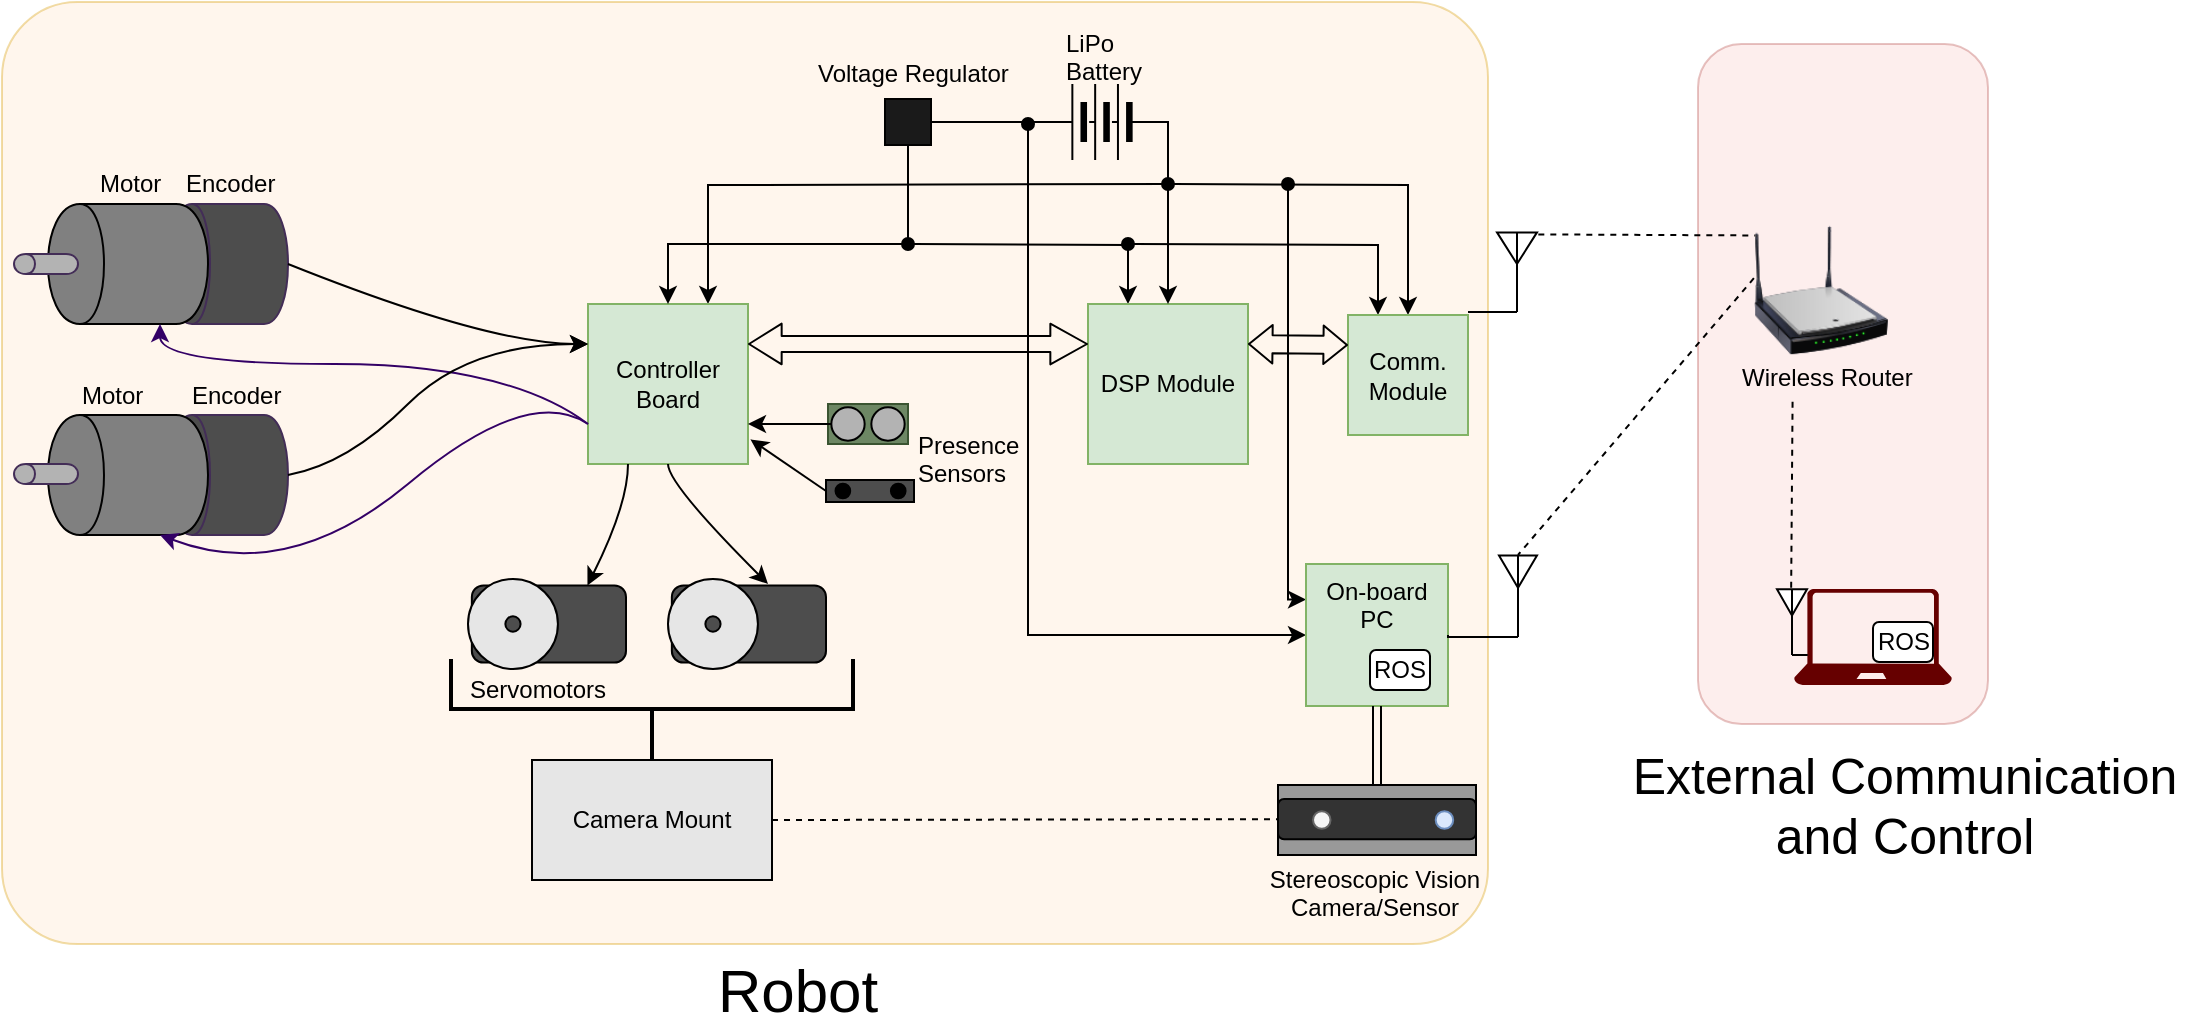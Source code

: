 <mxfile pages="1" version="11.2.8" type="device"><diagram id="gykcZUZakjNjfznMROaj" name="Page-1"><mxGraphModel dx="868" dy="850" grid="1" gridSize="10" guides="1" tooltips="1" connect="1" arrows="1" fold="1" page="0" pageScale="1" pageWidth="826" pageHeight="1169" math="0" shadow="0"><root><mxCell id="0"/><mxCell id="1" parent="0"/><mxCell id="uUIW1eMctYcMemelhOUY-22" value="" style="rounded=1;whiteSpace=wrap;html=1;fillColor=#f8cecc;opacity=35;strokeColor=#b85450;" parent="1" vertex="1"><mxGeometry x="905" width="145" height="340" as="geometry"/></mxCell><mxCell id="uUIW1eMctYcMemelhOUY-21" value="" style="rounded=1;whiteSpace=wrap;html=1;fillColor=#ffe6cc;strokeColor=#d79b00;opacity=35;arcSize=8;" parent="1" vertex="1"><mxGeometry x="57" y="-21" width="743" height="471" as="geometry"/></mxCell><mxCell id="gW2QOFQ6nPbm2OgjOtZw-6" value="" style="shape=cylinder;whiteSpace=wrap;html=1;boundedLbl=1;backgroundOutline=1;rotation=-90;fillColor=#4D4D4D;strokeColor=#432D57;fontColor=#ffffff;" parent="1" vertex="1"><mxGeometry x="140" y="80" width="60" height="60" as="geometry"/></mxCell><mxCell id="gW2QOFQ6nPbm2OgjOtZw-7" value="" style="shape=cylinder;whiteSpace=wrap;html=1;boundedLbl=1;backgroundOutline=1;rotation=-90;fillColor=#4D4D4D;strokeColor=#432D57;fontColor=#ffffff;" parent="1" vertex="1"><mxGeometry x="140" y="185.5" width="60" height="60" as="geometry"/></mxCell><mxCell id="gW2QOFQ6nPbm2OgjOtZw-66" style="edgeStyle=orthogonalEdgeStyle;rounded=0;orthogonalLoop=1;jettySize=auto;html=1;exitX=0.75;exitY=0;exitDx=0;exitDy=0;strokeColor=#000000;entryX=0.75;entryY=0;entryDx=0;entryDy=0;" parent="1" target="gW2QOFQ6nPbm2OgjOtZw-1" edge="1"><mxGeometry relative="1" as="geometry"><mxPoint x="640" y="70" as="sourcePoint"/></mxGeometry></mxCell><mxCell id="gW2QOFQ6nPbm2OgjOtZw-1" value="Controller Board" style="whiteSpace=wrap;html=1;aspect=fixed;fillColor=#d5e8d4;strokeColor=#82b366;" parent="1" vertex="1"><mxGeometry x="350" y="130" width="80" height="80" as="geometry"/></mxCell><mxCell id="gW2QOFQ6nPbm2OgjOtZw-2" value="" style="shape=cylinder;whiteSpace=wrap;html=1;boundedLbl=1;backgroundOutline=1;rotation=-90;fillColor=#808080;" parent="1" vertex="1"><mxGeometry x="90" y="70" width="60" height="80" as="geometry"/></mxCell><mxCell id="gW2QOFQ6nPbm2OgjOtZw-5" value="" style="shape=cylinder;whiteSpace=wrap;html=1;boundedLbl=1;backgroundOutline=1;rotation=-90;fillColor=#808080;" parent="1" vertex="1"><mxGeometry x="90" y="175.5" width="60" height="80" as="geometry"/></mxCell><mxCell id="gW2QOFQ6nPbm2OgjOtZw-11" value="" style="shape=cylinder;whiteSpace=wrap;html=1;boundedLbl=1;backgroundOutline=1;rotation=-90;fillColor=#B3B3B3;strokeColor=#432D57;fontColor=#ffffff;" parent="1" vertex="1"><mxGeometry x="74" y="199" width="10" height="32" as="geometry"/></mxCell><mxCell id="gW2QOFQ6nPbm2OgjOtZw-13" value="" style="shape=cylinder;whiteSpace=wrap;html=1;boundedLbl=1;backgroundOutline=1;rotation=-90;fillColor=#B3B3B3;strokeColor=#432D57;fontColor=#ffffff;" parent="1" vertex="1"><mxGeometry x="74" y="94" width="10" height="32" as="geometry"/></mxCell><mxCell id="gW2QOFQ6nPbm2OgjOtZw-16" value="" style="curved=1;endArrow=classic;html=1;exitX=0;exitY=0.75;exitDx=0;exitDy=0;entryX=0;entryY=0.7;entryDx=0;entryDy=0;strokeColor=#330066;" parent="1" source="gW2QOFQ6nPbm2OgjOtZw-1" target="gW2QOFQ6nPbm2OgjOtZw-2" edge="1"><mxGeometry width="50" height="50" relative="1" as="geometry"><mxPoint x="330" y="180" as="sourcePoint"/><mxPoint x="250" y="100" as="targetPoint"/><Array as="points"><mxPoint x="310" y="160"/><mxPoint x="136" y="160"/></Array></mxGeometry></mxCell><mxCell id="gW2QOFQ6nPbm2OgjOtZw-19" value="" style="curved=1;endArrow=classic;html=1;exitX=0;exitY=0.75;exitDx=0;exitDy=0;entryX=0;entryY=0.7;entryDx=0;entryDy=0;strokeColor=#330066;" parent="1" source="gW2QOFQ6nPbm2OgjOtZw-1" target="gW2QOFQ6nPbm2OgjOtZw-5" edge="1"><mxGeometry width="50" height="50" relative="1" as="geometry"><mxPoint x="60" y="320" as="sourcePoint"/><mxPoint x="110" y="270" as="targetPoint"/><Array as="points"><mxPoint x="320" y="170"/><mxPoint x="200" y="270"/></Array></mxGeometry></mxCell><mxCell id="gW2QOFQ6nPbm2OgjOtZw-20" value="" style="curved=1;endArrow=classic;html=1;exitX=0.5;exitY=1;exitDx=0;exitDy=0;entryX=0;entryY=0.25;entryDx=0;entryDy=0;" parent="1" source="gW2QOFQ6nPbm2OgjOtZw-6" target="gW2QOFQ6nPbm2OgjOtZw-1" edge="1"><mxGeometry width="50" height="50" relative="1" as="geometry"><mxPoint x="110" y="280" as="sourcePoint"/><mxPoint x="60" y="330" as="targetPoint"/><Array as="points"><mxPoint x="300" y="150"/></Array></mxGeometry></mxCell><mxCell id="gW2QOFQ6nPbm2OgjOtZw-21" value="" style="curved=1;endArrow=classic;html=1;exitX=0.5;exitY=1;exitDx=0;exitDy=0;entryX=0;entryY=0.25;entryDx=0;entryDy=0;" parent="1" source="gW2QOFQ6nPbm2OgjOtZw-7" target="gW2QOFQ6nPbm2OgjOtZw-1" edge="1"><mxGeometry width="50" height="50" relative="1" as="geometry"><mxPoint x="110" y="280" as="sourcePoint"/><mxPoint x="60" y="330" as="targetPoint"/><Array as="points"><mxPoint x="230" y="210"/><mxPoint x="290" y="150"/></Array></mxGeometry></mxCell><mxCell id="gW2QOFQ6nPbm2OgjOtZw-22" value="Motor" style="text;html=1;resizable=0;points=[];autosize=1;align=left;verticalAlign=top;spacingTop=-4;" parent="1" vertex="1"><mxGeometry x="104" y="60" width="50" height="20" as="geometry"/></mxCell><mxCell id="gW2QOFQ6nPbm2OgjOtZw-23" value="Encoder" style="text;html=1;resizable=0;points=[];autosize=1;align=left;verticalAlign=top;spacingTop=-4;" parent="1" vertex="1"><mxGeometry x="147" y="60" width="60" height="20" as="geometry"/></mxCell><mxCell id="gW2QOFQ6nPbm2OgjOtZw-24" value="Motor" style="text;html=1;resizable=0;points=[];autosize=1;align=left;verticalAlign=top;spacingTop=-4;" parent="1" vertex="1"><mxGeometry x="95" y="165.5" width="50" height="20" as="geometry"/></mxCell><mxCell id="gW2QOFQ6nPbm2OgjOtZw-25" value="Encoder" style="text;html=1;resizable=0;points=[];autosize=1;align=left;verticalAlign=top;spacingTop=-4;" parent="1" vertex="1"><mxGeometry x="150" y="165.5" width="60" height="20" as="geometry"/></mxCell><mxCell id="gW2QOFQ6nPbm2OgjOtZw-29" value="" style="group" parent="1" vertex="1" connectable="0"><mxGeometry x="470" y="180" width="40" height="20" as="geometry"/></mxCell><mxCell id="gW2QOFQ6nPbm2OgjOtZw-26" value="" style="rounded=0;whiteSpace=wrap;html=1;fillColor=#6d8764;strokeColor=#3A5431;fontColor=#ffffff;" parent="gW2QOFQ6nPbm2OgjOtZw-29" vertex="1"><mxGeometry width="40" height="20" as="geometry"/></mxCell><mxCell id="gW2QOFQ6nPbm2OgjOtZw-27" value="" style="ellipse;whiteSpace=wrap;html=1;aspect=fixed;fillColor=#B3B3B3;" parent="gW2QOFQ6nPbm2OgjOtZw-29" vertex="1"><mxGeometry x="1.667" y="1.667" width="16.667" height="16.667" as="geometry"/></mxCell><mxCell id="gW2QOFQ6nPbm2OgjOtZw-28" value="" style="ellipse;whiteSpace=wrap;html=1;aspect=fixed;fillColor=#B3B3B3;" parent="gW2QOFQ6nPbm2OgjOtZw-29" vertex="1"><mxGeometry x="21.667" y="1.667" width="16.667" height="16.667" as="geometry"/></mxCell><mxCell id="gW2QOFQ6nPbm2OgjOtZw-36" value="" style="group" parent="1" vertex="1" connectable="0"><mxGeometry x="469" y="218" width="44" height="11" as="geometry"/></mxCell><mxCell id="gW2QOFQ6nPbm2OgjOtZw-33" value="" style="rounded=0;whiteSpace=wrap;html=1;fillColor=#4D4D4D;" parent="gW2QOFQ6nPbm2OgjOtZw-36" vertex="1"><mxGeometry width="44" height="11" as="geometry"/></mxCell><mxCell id="gW2QOFQ6nPbm2OgjOtZw-34" value="" style="ellipse;whiteSpace=wrap;html=1;aspect=fixed;fillColor=#000000;" parent="gW2QOFQ6nPbm2OgjOtZw-36" vertex="1"><mxGeometry x="4.767" y="1.833" width="7.333" height="7.333" as="geometry"/></mxCell><mxCell id="gW2QOFQ6nPbm2OgjOtZw-35" value="" style="ellipse;whiteSpace=wrap;html=1;aspect=fixed;fillColor=#000000;" parent="gW2QOFQ6nPbm2OgjOtZw-36" vertex="1"><mxGeometry x="32.45" y="1.833" width="7.333" height="7.333" as="geometry"/></mxCell><mxCell id="gW2QOFQ6nPbm2OgjOtZw-38" value="Presence&lt;br&gt;Sensors" style="text;html=1;resizable=0;points=[];autosize=1;align=left;verticalAlign=top;spacingTop=-4;" parent="1" vertex="1"><mxGeometry x="513" y="191" width="70" height="30" as="geometry"/></mxCell><mxCell id="gW2QOFQ6nPbm2OgjOtZw-39" value="" style="endArrow=classic;html=1;strokeColor=#000000;exitX=0;exitY=0.5;exitDx=0;exitDy=0;entryX=1.015;entryY=0.846;entryDx=0;entryDy=0;entryPerimeter=0;" parent="1" source="gW2QOFQ6nPbm2OgjOtZw-33" target="gW2QOFQ6nPbm2OgjOtZw-1" edge="1"><mxGeometry width="50" height="50" relative="1" as="geometry"><mxPoint x="60" y="330" as="sourcePoint"/><mxPoint x="110" y="280" as="targetPoint"/></mxGeometry></mxCell><mxCell id="gW2QOFQ6nPbm2OgjOtZw-40" style="edgeStyle=orthogonalEdgeStyle;rounded=0;orthogonalLoop=1;jettySize=auto;html=1;exitX=0;exitY=0.5;exitDx=0;exitDy=0;entryX=1;entryY=0.75;entryDx=0;entryDy=0;strokeColor=#000000;" parent="1" source="gW2QOFQ6nPbm2OgjOtZw-27" target="gW2QOFQ6nPbm2OgjOtZw-1" edge="1"><mxGeometry relative="1" as="geometry"/></mxCell><mxCell id="gW2QOFQ6nPbm2OgjOtZw-44" value="" style="group" parent="1" vertex="1" connectable="0"><mxGeometry x="290" y="267.5" width="79" height="45" as="geometry"/></mxCell><mxCell id="gW2QOFQ6nPbm2OgjOtZw-41" value="" style="rounded=1;whiteSpace=wrap;html=1;fillColor=#4D4D4D;" parent="gW2QOFQ6nPbm2OgjOtZw-44" vertex="1"><mxGeometry x="1.927" y="3.214" width="77.073" height="38.571" as="geometry"/></mxCell><mxCell id="gW2QOFQ6nPbm2OgjOtZw-43" value="" style="verticalLabelPosition=bottom;verticalAlign=top;html=1;shape=mxgraph.basic.donut;dx=18.67;fillColor=#E6E6E6;" parent="gW2QOFQ6nPbm2OgjOtZw-44" vertex="1"><mxGeometry width="44.959" height="45" as="geometry"/></mxCell><mxCell id="gW2QOFQ6nPbm2OgjOtZw-45" value="" style="group" parent="1" vertex="1" connectable="0"><mxGeometry x="390" y="267.5" width="79" height="45" as="geometry"/></mxCell><mxCell id="gW2QOFQ6nPbm2OgjOtZw-46" value="" style="rounded=1;whiteSpace=wrap;html=1;fillColor=#4D4D4D;" parent="gW2QOFQ6nPbm2OgjOtZw-45" vertex="1"><mxGeometry x="1.927" y="3.214" width="77.073" height="38.571" as="geometry"/></mxCell><mxCell id="gW2QOFQ6nPbm2OgjOtZw-47" value="" style="verticalLabelPosition=bottom;verticalAlign=top;html=1;shape=mxgraph.basic.donut;dx=18.67;fillColor=#E6E6E6;" parent="gW2QOFQ6nPbm2OgjOtZw-45" vertex="1"><mxGeometry width="44.959" height="45" as="geometry"/></mxCell><mxCell id="gW2QOFQ6nPbm2OgjOtZw-48" value="" style="curved=1;endArrow=classic;html=1;strokeColor=#000000;exitX=0.25;exitY=1;exitDx=0;exitDy=0;entryX=0.75;entryY=0;entryDx=0;entryDy=0;" parent="1" source="gW2QOFQ6nPbm2OgjOtZw-1" target="gW2QOFQ6nPbm2OgjOtZw-41" edge="1"><mxGeometry width="50" height="50" relative="1" as="geometry"><mxPoint x="170" y="350" as="sourcePoint"/><mxPoint x="220" y="300" as="targetPoint"/><Array as="points"><mxPoint x="370" y="230"/></Array></mxGeometry></mxCell><mxCell id="gW2QOFQ6nPbm2OgjOtZw-49" value="" style="curved=1;endArrow=classic;html=1;strokeColor=#000000;exitX=0.5;exitY=1;exitDx=0;exitDy=0;" parent="1" source="gW2QOFQ6nPbm2OgjOtZw-1" edge="1"><mxGeometry width="50" height="50" relative="1" as="geometry"><mxPoint x="60" y="380" as="sourcePoint"/><mxPoint x="440" y="270" as="targetPoint"/><Array as="points"><mxPoint x="390" y="220"/></Array></mxGeometry></mxCell><mxCell id="gW2QOFQ6nPbm2OgjOtZw-50" value="Servomotors" style="text;html=1;resizable=0;points=[];autosize=1;align=left;verticalAlign=top;spacingTop=-4;" parent="1" vertex="1"><mxGeometry x="289" y="312.5" width="80" height="20" as="geometry"/></mxCell><mxCell id="gW2QOFQ6nPbm2OgjOtZw-51" value="" style="strokeWidth=2;html=1;shape=mxgraph.flowchart.annotation_2;align=left;pointerEvents=1;fillColor=#E6E6E6;rotation=-90;" parent="1" vertex="1"><mxGeometry x="357" y="232" width="50" height="201" as="geometry"/></mxCell><mxCell id="gW2QOFQ6nPbm2OgjOtZw-53" value="Camera Mount" style="rounded=0;whiteSpace=wrap;html=1;fillColor=#E6E6E6;" parent="1" vertex="1"><mxGeometry x="322" y="358" width="120" height="60" as="geometry"/></mxCell><mxCell id="gW2QOFQ6nPbm2OgjOtZw-63" style="edgeStyle=orthogonalEdgeStyle;rounded=0;orthogonalLoop=1;jettySize=auto;html=1;strokeColor=#000000;entryX=0.25;entryY=0;entryDx=0;entryDy=0;startArrow=oval;startFill=1;" parent="1" target="gW2QOFQ6nPbm2OgjOtZw-54" edge="1"><mxGeometry relative="1" as="geometry"><mxPoint x="510" y="100" as="sourcePoint"/></mxGeometry></mxCell><mxCell id="gW2QOFQ6nPbm2OgjOtZw-54" value="DSP Module" style="whiteSpace=wrap;html=1;aspect=fixed;fillColor=#d5e8d4;strokeColor=#82b366;" parent="1" vertex="1"><mxGeometry x="600" y="130" width="80" height="80" as="geometry"/></mxCell><mxCell id="gW2QOFQ6nPbm2OgjOtZw-55" value="" style="shape=flexArrow;endArrow=classic;startArrow=classic;html=1;strokeColor=#000000;entryX=0;entryY=0.25;entryDx=0;entryDy=0;exitX=1;exitY=0.25;exitDx=0;exitDy=0;width=8;startSize=5.11;startWidth=11.333;endWidth=11.333;endSize=5.777;" parent="1" source="gW2QOFQ6nPbm2OgjOtZw-1" target="gW2QOFQ6nPbm2OgjOtZw-54" edge="1"><mxGeometry width="50" height="50" relative="1" as="geometry"><mxPoint x="90" y="490" as="sourcePoint"/><mxPoint x="140" y="440" as="targetPoint"/></mxGeometry></mxCell><mxCell id="gW2QOFQ6nPbm2OgjOtZw-64" style="edgeStyle=orthogonalEdgeStyle;rounded=0;orthogonalLoop=1;jettySize=auto;html=1;exitX=0.25;exitY=0;exitDx=0;exitDy=0;strokeColor=#000000;entryX=0.25;entryY=0;entryDx=0;entryDy=0;startArrow=oval;startFill=1;" parent="1" target="gW2QOFQ6nPbm2OgjOtZw-56" edge="1"><mxGeometry relative="1" as="geometry"><mxPoint x="620" y="100" as="sourcePoint"/></mxGeometry></mxCell><mxCell id="gW2QOFQ6nPbm2OgjOtZw-67" style="edgeStyle=orthogonalEdgeStyle;rounded=0;orthogonalLoop=1;jettySize=auto;html=1;exitX=0.5;exitY=0;exitDx=0;exitDy=0;strokeColor=#000000;entryX=0.5;entryY=0;entryDx=0;entryDy=0;startArrow=oval;startFill=1;" parent="1" target="gW2QOFQ6nPbm2OgjOtZw-56" edge="1"><mxGeometry relative="1" as="geometry"><mxPoint x="640" y="70" as="sourcePoint"/></mxGeometry></mxCell><mxCell id="gW2QOFQ6nPbm2OgjOtZw-56" value="Comm. Module" style="whiteSpace=wrap;html=1;aspect=fixed;fillColor=#d5e8d4;strokeColor=#82b366;" parent="1" vertex="1"><mxGeometry x="730" y="135.5" width="60" height="60" as="geometry"/></mxCell><mxCell id="gW2QOFQ6nPbm2OgjOtZw-57" value="" style="shape=flexArrow;endArrow=classic;startArrow=classic;html=1;strokeColor=#000000;entryX=0;entryY=0.25;entryDx=0;entryDy=0;exitX=1;exitY=0.25;exitDx=0;exitDy=0;width=8.932;startSize=3.586;endSize=3.586;startWidth=9.334;endWidth=9.334;" parent="1" source="gW2QOFQ6nPbm2OgjOtZw-54" target="gW2QOFQ6nPbm2OgjOtZw-56" edge="1"><mxGeometry width="50" height="50" relative="1" as="geometry"><mxPoint x="200" y="490" as="sourcePoint"/><mxPoint x="250" y="440" as="targetPoint"/></mxGeometry></mxCell><mxCell id="uUIW1eMctYcMemelhOUY-18" style="edgeStyle=orthogonalEdgeStyle;rounded=0;orthogonalLoop=1;jettySize=auto;html=1;exitX=0.5;exitY=1;exitDx=0;exitDy=0;exitPerimeter=0;entryX=1;entryY=-0.023;entryDx=0;entryDy=0;entryPerimeter=0;endArrow=none;endFill=0;" parent="1" source="gW2QOFQ6nPbm2OgjOtZw-59" target="gW2QOFQ6nPbm2OgjOtZw-56" edge="1"><mxGeometry relative="1" as="geometry"/></mxCell><mxCell id="gW2QOFQ6nPbm2OgjOtZw-59" value="" style="verticalLabelPosition=bottom;shadow=0;dashed=0;align=center;fillColor=#ffffff;html=1;verticalAlign=top;strokeWidth=1;shape=mxgraph.electrical.radio.aerial_-_antenna_2;" parent="1" vertex="1"><mxGeometry x="804.5" y="94" width="20" height="40" as="geometry"/></mxCell><mxCell id="gW2QOFQ6nPbm2OgjOtZw-65" style="edgeStyle=orthogonalEdgeStyle;rounded=0;orthogonalLoop=1;jettySize=auto;html=1;exitX=0;exitY=0.5;exitDx=0;exitDy=0;entryX=0.5;entryY=0;entryDx=0;entryDy=0;strokeColor=#000000;" parent="1" source="gW2QOFQ6nPbm2OgjOtZw-60" target="gW2QOFQ6nPbm2OgjOtZw-54" edge="1"><mxGeometry relative="1" as="geometry"><Array as="points"><mxPoint x="640" y="39"/></Array></mxGeometry></mxCell><mxCell id="Ko3UYcd8Rs-02hnCy7-y-1" style="edgeStyle=orthogonalEdgeStyle;rounded=0;orthogonalLoop=1;jettySize=auto;html=1;exitX=1;exitY=0.5;exitDx=0;exitDy=0;entryX=1;entryY=0.5;entryDx=0;entryDy=0;endArrow=none;endFill=0;" edge="1" parent="1" source="gW2QOFQ6nPbm2OgjOtZw-60" target="gW2QOFQ6nPbm2OgjOtZw-82"><mxGeometry relative="1" as="geometry"/></mxCell><mxCell id="gW2QOFQ6nPbm2OgjOtZw-60" value="" style="pointerEvents=1;verticalLabelPosition=bottom;shadow=0;dashed=0;align=center;fillColor=#ffffff;html=1;verticalAlign=top;strokeWidth=1;shape=mxgraph.electrical.miscellaneous.batteryStack;rotation=180;" parent="1" vertex="1"><mxGeometry x="578.5" y="20" width="57" height="38" as="geometry"/></mxCell><mxCell id="gW2QOFQ6nPbm2OgjOtZw-72" value="" style="group" parent="1" vertex="1" connectable="0"><mxGeometry x="695" y="370.5" width="99" height="35" as="geometry"/></mxCell><mxCell id="gW2QOFQ6nPbm2OgjOtZw-68" value="" style="rounded=0;whiteSpace=wrap;html=1;fillColor=#999999;" parent="gW2QOFQ6nPbm2OgjOtZw-72" vertex="1"><mxGeometry width="99" height="35" as="geometry"/></mxCell><mxCell id="gW2QOFQ6nPbm2OgjOtZw-69" value="" style="rounded=1;whiteSpace=wrap;html=1;fillColor=#333333;" parent="gW2QOFQ6nPbm2OgjOtZw-72" vertex="1"><mxGeometry y="7" width="99" height="20.125" as="geometry"/></mxCell><mxCell id="gW2QOFQ6nPbm2OgjOtZw-70" value="" style="ellipse;whiteSpace=wrap;html=1;aspect=fixed;fillColor=#f5f5f5;strokeColor=#666666;fontColor=#333333;" parent="gW2QOFQ6nPbm2OgjOtZw-72" vertex="1"><mxGeometry x="17.522" y="13.125" width="8.75" height="8.75" as="geometry"/></mxCell><mxCell id="gW2QOFQ6nPbm2OgjOtZw-71" value="" style="ellipse;whiteSpace=wrap;html=1;aspect=fixed;fillColor=#dae8fc;strokeColor=#6c8ebf;" parent="gW2QOFQ6nPbm2OgjOtZw-72" vertex="1"><mxGeometry x="78.85" y="13.125" width="8.75" height="8.75" as="geometry"/></mxCell><mxCell id="gW2QOFQ6nPbm2OgjOtZw-73" value="" style="endArrow=none;dashed=1;html=1;strokeColor=#000000;entryX=0;entryY=0.5;entryDx=0;entryDy=0;exitX=1;exitY=0.5;exitDx=0;exitDy=0;" parent="1" source="gW2QOFQ6nPbm2OgjOtZw-53" target="gW2QOFQ6nPbm2OgjOtZw-69" edge="1"><mxGeometry width="50" height="50" relative="1" as="geometry"><mxPoint x="170" y="490" as="sourcePoint"/><mxPoint x="220" y="440" as="targetPoint"/></mxGeometry></mxCell><mxCell id="Ko3UYcd8Rs-02hnCy7-y-3" style="edgeStyle=orthogonalEdgeStyle;rounded=0;orthogonalLoop=1;jettySize=auto;html=1;exitX=0;exitY=0.5;exitDx=0;exitDy=0;endArrow=classic;endFill=1;entryX=0;entryY=0.5;entryDx=0;entryDy=0;startArrow=oval;startFill=1;" edge="1" parent="1" target="gW2QOFQ6nPbm2OgjOtZw-75"><mxGeometry relative="1" as="geometry"><mxPoint x="570" y="40" as="sourcePoint"/><Array as="points"><mxPoint x="570" y="296"/></Array></mxGeometry></mxCell><mxCell id="Ko3UYcd8Rs-02hnCy7-y-5" style="edgeStyle=orthogonalEdgeStyle;rounded=0;orthogonalLoop=1;jettySize=auto;html=1;exitX=0;exitY=0.25;exitDx=0;exitDy=0;startArrow=oval;startFill=1;endArrow=classic;endFill=1;entryX=0;entryY=0.25;entryDx=0;entryDy=0;" edge="1" parent="1" target="gW2QOFQ6nPbm2OgjOtZw-75"><mxGeometry relative="1" as="geometry"><mxPoint x="700" y="70" as="sourcePoint"/><Array as="points"><mxPoint x="700" y="278"/></Array></mxGeometry></mxCell><mxCell id="gW2QOFQ6nPbm2OgjOtZw-75" value="On-board PC" style="whiteSpace=wrap;html=1;aspect=fixed;fillColor=#d5e8d4;strokeColor=#82b366;verticalAlign=top;" parent="1" vertex="1"><mxGeometry x="709" y="260" width="71" height="71" as="geometry"/></mxCell><mxCell id="gW2QOFQ6nPbm2OgjOtZw-76" value="" style="shape=link;html=1;startArrow=oval;startFill=1;strokeColor=#000000;entryX=0.5;entryY=1;entryDx=0;entryDy=0;exitX=0.5;exitY=0;exitDx=0;exitDy=0;" parent="1" source="gW2QOFQ6nPbm2OgjOtZw-68" target="gW2QOFQ6nPbm2OgjOtZw-75" edge="1"><mxGeometry width="50" height="50" relative="1" as="geometry"><mxPoint x="350" y="490" as="sourcePoint"/><mxPoint x="400" y="440" as="targetPoint"/></mxGeometry></mxCell><mxCell id="Ko3UYcd8Rs-02hnCy7-y-2" style="edgeStyle=orthogonalEdgeStyle;rounded=0;orthogonalLoop=1;jettySize=auto;html=1;exitX=0.5;exitY=1;exitDx=0;exitDy=0;entryX=0.5;entryY=0;entryDx=0;entryDy=0;endArrow=classic;endFill=1;" edge="1" parent="1" source="gW2QOFQ6nPbm2OgjOtZw-82" target="gW2QOFQ6nPbm2OgjOtZw-1"><mxGeometry relative="1" as="geometry"><Array as="points"><mxPoint x="510" y="100"/><mxPoint x="390" y="100"/></Array></mxGeometry></mxCell><mxCell id="gW2QOFQ6nPbm2OgjOtZw-82" value="" style="whiteSpace=wrap;html=1;aspect=fixed;fillColor=#1A1A1A;" parent="1" vertex="1"><mxGeometry x="498.5" y="27.5" width="23" height="23" as="geometry"/></mxCell><mxCell id="gW2QOFQ6nPbm2OgjOtZw-89" value="Voltage Regulator" style="text;html=1;resizable=0;points=[];autosize=1;align=left;verticalAlign=top;spacingTop=-4;" parent="1" vertex="1"><mxGeometry x="463" y="5" width="110" height="20" as="geometry"/></mxCell><mxCell id="gW2QOFQ6nPbm2OgjOtZw-90" value="LiPo&lt;br&gt;Battery" style="text;html=1;resizable=0;points=[];autosize=1;align=left;verticalAlign=top;spacingTop=-4;" parent="1" vertex="1"><mxGeometry x="587" y="-10" width="50" height="30" as="geometry"/></mxCell><mxCell id="uUIW1eMctYcMemelhOUY-3" style="edgeStyle=orthogonalEdgeStyle;rounded=0;orthogonalLoop=1;jettySize=auto;html=1;exitX=0.5;exitY=1;exitDx=0;exitDy=0;exitPerimeter=0;entryX=1;entryY=0.5;entryDx=0;entryDy=0;endArrow=none;endFill=0;" parent="1" source="uUIW1eMctYcMemelhOUY-1" target="gW2QOFQ6nPbm2OgjOtZw-75" edge="1"><mxGeometry relative="1" as="geometry"/></mxCell><mxCell id="uUIW1eMctYcMemelhOUY-1" value="" style="verticalLabelPosition=bottom;shadow=0;dashed=0;align=center;fillColor=#ffffff;html=1;verticalAlign=top;strokeWidth=1;shape=mxgraph.electrical.radio.aerial_-_antenna_2;" parent="1" vertex="1"><mxGeometry x="805.5" y="255.5" width="19" height="41" as="geometry"/></mxCell><mxCell id="uUIW1eMctYcMemelhOUY-4" value="ROS" style="rounded=1;whiteSpace=wrap;html=1;" parent="1" vertex="1"><mxGeometry x="741" y="303" width="30" height="20" as="geometry"/></mxCell><mxCell id="uUIW1eMctYcMemelhOUY-5" value="Stereoscopic Vision&lt;br&gt;Camera/Sensor" style="text;html=1;resizable=0;points=[];autosize=1;align=center;verticalAlign=top;spacingTop=-4;" parent="1" vertex="1"><mxGeometry x="683" y="408" width="120" height="30" as="geometry"/></mxCell><mxCell id="uUIW1eMctYcMemelhOUY-6" value="" style="image;html=1;labelBackgroundColor=#ffffff;image=img/lib/clip_art/networking/Wireless_Router_N_128x128.png" parent="1" vertex="1"><mxGeometry x="933" y="89.5" width="67" height="67" as="geometry"/></mxCell><mxCell id="uUIW1eMctYcMemelhOUY-7" value="Wireless Router" style="text;html=1;resizable=0;points=[];autosize=1;align=left;verticalAlign=top;spacingTop=-4;" parent="1" vertex="1"><mxGeometry x="924.5" y="156.5" width="100" height="20" as="geometry"/></mxCell><mxCell id="uUIW1eMctYcMemelhOUY-8" value="" style="verticalLabelPosition=bottom;html=1;verticalAlign=top;align=center;strokeColor=none;fillColor=#660000;shape=mxgraph.azure.laptop;pointerEvents=1;" parent="1" vertex="1"><mxGeometry x="953" y="272.5" width="79" height="48" as="geometry"/></mxCell><mxCell id="uUIW1eMctYcMemelhOUY-10" style="edgeStyle=orthogonalEdgeStyle;rounded=0;orthogonalLoop=1;jettySize=auto;html=1;exitX=0.5;exitY=1;exitDx=0;exitDy=0;exitPerimeter=0;entryX=0.087;entryY=0.677;entryDx=0;entryDy=0;entryPerimeter=0;endArrow=none;endFill=0;" parent="1" source="uUIW1eMctYcMemelhOUY-9" target="uUIW1eMctYcMemelhOUY-8" edge="1"><mxGeometry relative="1" as="geometry"/></mxCell><mxCell id="uUIW1eMctYcMemelhOUY-9" value="" style="verticalLabelPosition=bottom;shadow=0;dashed=0;align=center;fillColor=#ffffff;html=1;verticalAlign=top;strokeWidth=1;shape=mxgraph.electrical.radio.aerial_-_antenna_2;" parent="1" vertex="1"><mxGeometry x="944.5" y="272.5" width="15" height="33" as="geometry"/></mxCell><mxCell id="uUIW1eMctYcMemelhOUY-11" value="" style="endArrow=none;dashed=1;html=1;exitX=-0.018;exitY=-0.012;exitDx=0;exitDy=0;exitPerimeter=0;entryX=0.278;entryY=1.029;entryDx=0;entryDy=0;entryPerimeter=0;" parent="1" source="uUIW1eMctYcMemelhOUY-8" target="uUIW1eMctYcMemelhOUY-7" edge="1"><mxGeometry width="50" height="50" relative="1" as="geometry"><mxPoint x="533" y="359.5" as="sourcePoint"/><mxPoint x="583" y="309.5" as="targetPoint"/></mxGeometry></mxCell><mxCell id="uUIW1eMctYcMemelhOUY-12" value="" style="endArrow=none;dashed=1;html=1;entryX=0.5;entryY=0;entryDx=0;entryDy=0;entryPerimeter=0;exitX=-0.001;exitY=0.412;exitDx=0;exitDy=0;exitPerimeter=0;" parent="1" source="uUIW1eMctYcMemelhOUY-6" target="uUIW1eMctYcMemelhOUY-1" edge="1"><mxGeometry width="50" height="50" relative="1" as="geometry"><mxPoint x="470" y="500" as="sourcePoint"/><mxPoint x="520" y="450" as="targetPoint"/></mxGeometry></mxCell><mxCell id="uUIW1eMctYcMemelhOUY-13" value="" style="endArrow=none;dashed=1;html=1;exitX=1.033;exitY=0.03;exitDx=0;exitDy=0;exitPerimeter=0;entryX=0.01;entryY=0.093;entryDx=0;entryDy=0;entryPerimeter=0;" parent="1" source="gW2QOFQ6nPbm2OgjOtZw-59" target="uUIW1eMctYcMemelhOUY-6" edge="1"><mxGeometry width="50" height="50" relative="1" as="geometry"><mxPoint x="990" y="260" as="sourcePoint"/><mxPoint x="1040" y="210" as="targetPoint"/></mxGeometry></mxCell><mxCell id="uUIW1eMctYcMemelhOUY-14" value="ROS" style="rounded=1;whiteSpace=wrap;html=1;" parent="1" vertex="1"><mxGeometry x="992.5" y="289" width="30" height="20" as="geometry"/></mxCell><mxCell id="uUIW1eMctYcMemelhOUY-23" value="&lt;font style=&quot;font-size: 30px&quot;&gt;Robot&lt;/font&gt;" style="text;html=1;resizable=0;points=[];autosize=1;align=left;verticalAlign=top;spacingTop=-4;" parent="1" vertex="1"><mxGeometry x="413" y="453" width="100" height="20" as="geometry"/></mxCell><mxCell id="uUIW1eMctYcMemelhOUY-24" value="&lt;font style=&quot;font-size: 25px&quot;&gt;External Communication&lt;br&gt;and Control&lt;br&gt;&lt;/font&gt;" style="text;html=1;resizable=0;points=[];autosize=1;align=center;verticalAlign=top;spacingTop=-4;" parent="1" vertex="1"><mxGeometry x="862.5" y="347.5" width="290" height="40" as="geometry"/></mxCell></root></mxGraphModel></diagram></mxfile>